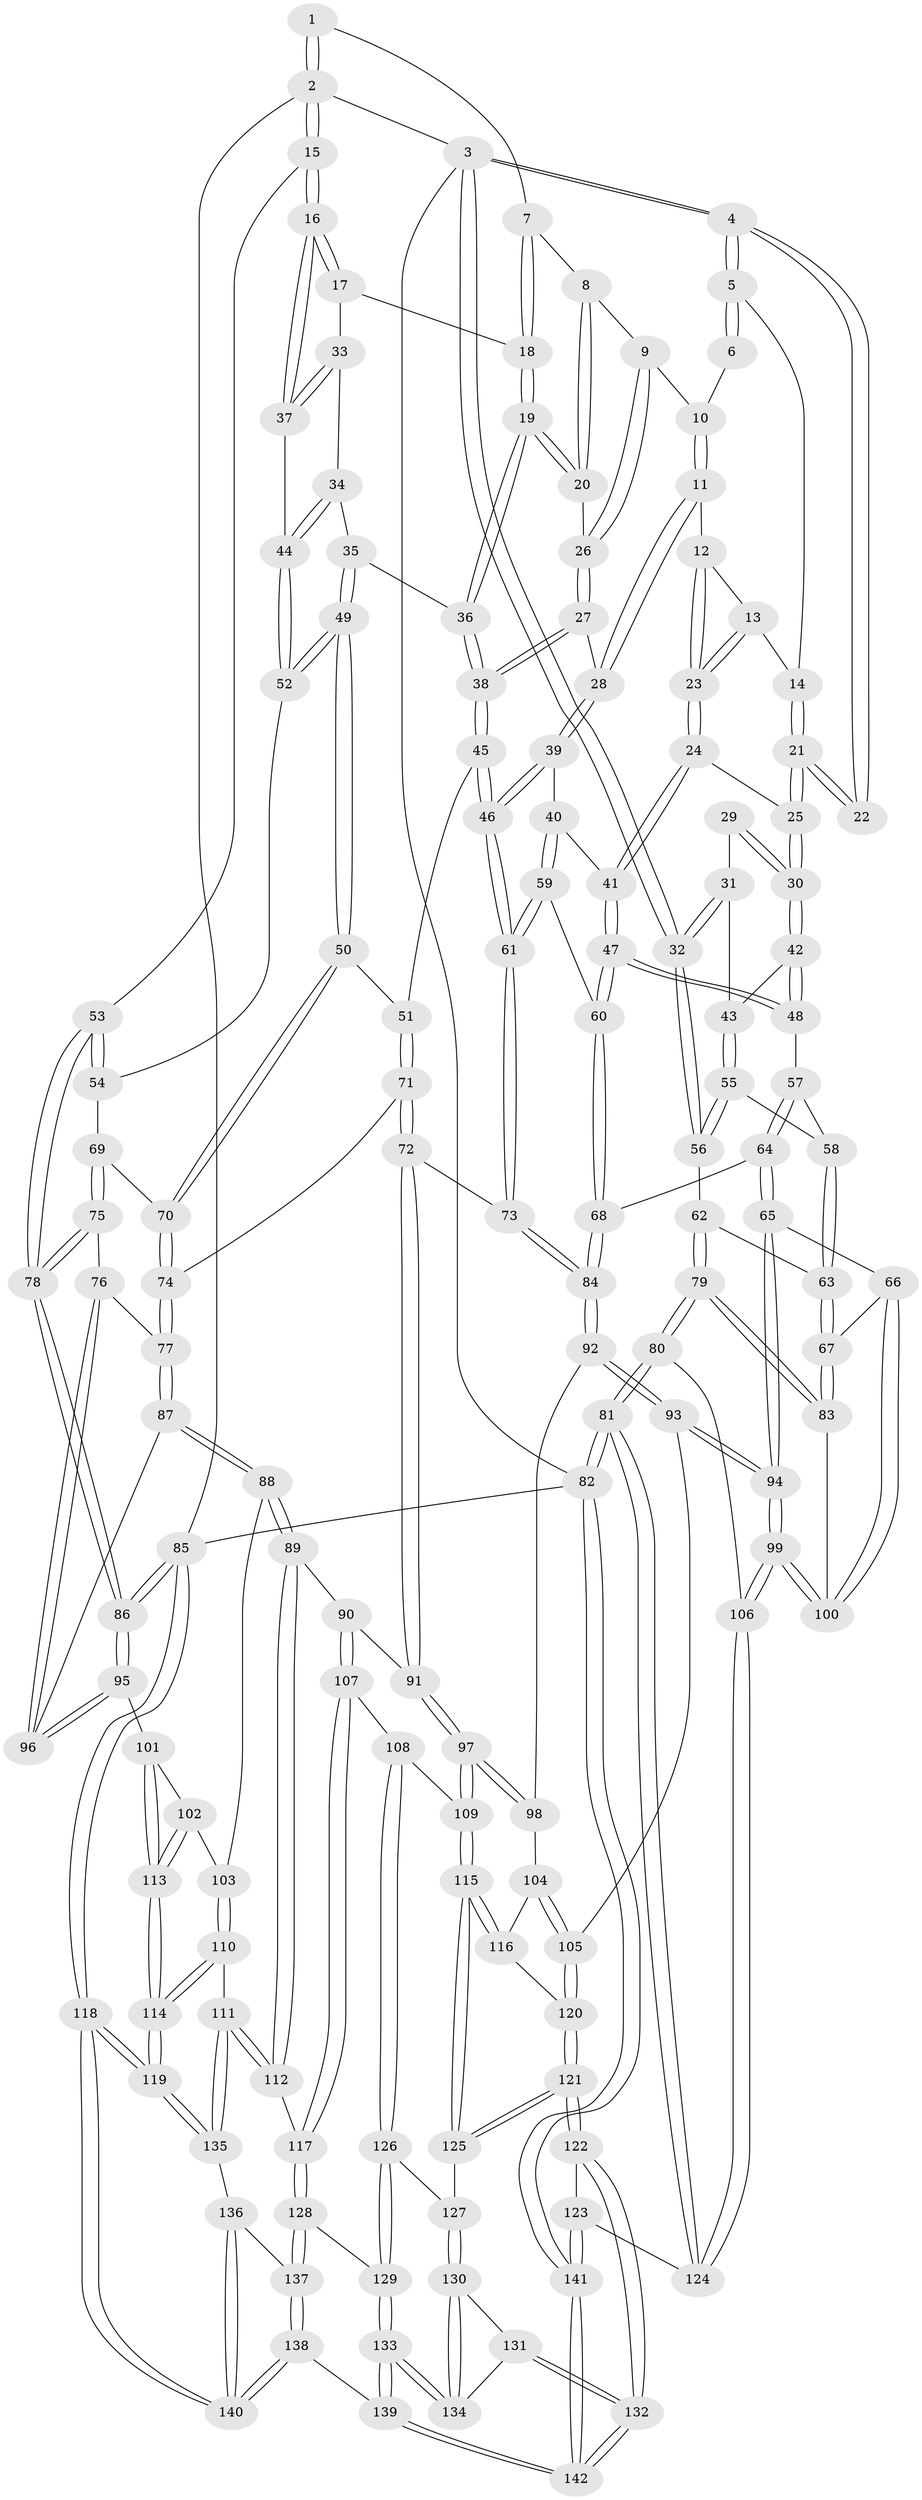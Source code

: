 // Generated by graph-tools (version 1.1) at 2025/27/03/15/25 16:27:57]
// undirected, 142 vertices, 352 edges
graph export_dot {
graph [start="1"]
  node [color=gray90,style=filled];
  1 [pos="+0.8225217239604042+0"];
  2 [pos="+1+0"];
  3 [pos="+0+0"];
  4 [pos="+0+0"];
  5 [pos="+0.36094694294190033+0"];
  6 [pos="+0.5115686094970949+0"];
  7 [pos="+0.818818227282272+0"];
  8 [pos="+0.7457596346025243+0"];
  9 [pos="+0.6415187140252403+0.07351580754974738"];
  10 [pos="+0.5481972392136815+0"];
  11 [pos="+0.5375058139871209+0.15191322272463662"];
  12 [pos="+0.5364897338276604+0.15158101460237003"];
  13 [pos="+0.3808202884242584+0"];
  14 [pos="+0.36449210255397807+0"];
  15 [pos="+1+0.19428243342107382"];
  16 [pos="+1+0.19252761144182162"];
  17 [pos="+0.8744270982154821+0.0705759143117491"];
  18 [pos="+0.8737090293307881+0.06978801923215626"];
  19 [pos="+0.7397061890577526+0.14909199939136314"];
  20 [pos="+0.7385757955350593+0.14837702745479828"];
  21 [pos="+0.24590692323989236+0.1241006278869204"];
  22 [pos="+0.1516915142104369+0.025226148295759265"];
  23 [pos="+0.3561566086458611+0.16480359864149097"];
  24 [pos="+0.3414927246554856+0.18489408191579249"];
  25 [pos="+0.2723663686420848+0.19277303897095338"];
  26 [pos="+0.6387827793086864+0.13898943218299475"];
  27 [pos="+0.58840214202268+0.17054975537704542"];
  28 [pos="+0.5627558543972275+0.174568495443938"];
  29 [pos="+0.17503901469517688+0.1320894563302777"];
  30 [pos="+0.2686471208104041+0.1953881357093965"];
  31 [pos="+0.10562127112486283+0.19262805550035872"];
  32 [pos="+0+0"];
  33 [pos="+0.8774410334621405+0.1522871631412068"];
  34 [pos="+0.8497317549118051+0.21448579425117875"];
  35 [pos="+0.7967631928445118+0.2297115937862358"];
  36 [pos="+0.7768311221022021+0.2229907995908944"];
  37 [pos="+1+0.21656499527508663"];
  38 [pos="+0.6946630359782918+0.30428586832714016"];
  39 [pos="+0.5107099817353975+0.2992121464129684"];
  40 [pos="+0.47566519228201243+0.2999599838371836"];
  41 [pos="+0.39509595424829347+0.27429779285829353"];
  42 [pos="+0.1913862631868632+0.26936089382587886"];
  43 [pos="+0.16399147447131998+0.26962461727551634"];
  44 [pos="+0.9309512321544451+0.25034483332149576"];
  45 [pos="+0.6886004625681955+0.33000569861635387"];
  46 [pos="+0.5704702899701327+0.38257882693441353"];
  47 [pos="+0.2977284606647843+0.4056732653941753"];
  48 [pos="+0.2665423116644585+0.37389339855324955"];
  49 [pos="+0.8550187414613635+0.3831700539345572"];
  50 [pos="+0.8386980534095987+0.4118997050560607"];
  51 [pos="+0.7657391179378299+0.4008090387692033"];
  52 [pos="+0.8651530731063612+0.3767868140376632"];
  53 [pos="+1+0.31963474341711345"];
  54 [pos="+0.9964274922024954+0.3613589699525649"];
  55 [pos="+0.14758655609567436+0.28450106360487704"];
  56 [pos="+0+0.26171566452046496"];
  57 [pos="+0.17336742400503322+0.40444164071247896"];
  58 [pos="+0.10262843477181591+0.3615282047961511"];
  59 [pos="+0.37370569139565707+0.4685267260663685"];
  60 [pos="+0.31458044527397305+0.47334202143944076"];
  61 [pos="+0.5567679750288992+0.5057843776701337"];
  62 [pos="+0+0.28038810519730817"];
  63 [pos="+0.09066163827691254+0.37532572359926575"];
  64 [pos="+0.1627686156770477+0.534920861563511"];
  65 [pos="+0.11810828833404802+0.5457855700986093"];
  66 [pos="+0.09866041188659345+0.5457352551255479"];
  67 [pos="+0.0824931496207605+0.5421392152080566"];
  68 [pos="+0.2855804813592161+0.5175570215921895"];
  69 [pos="+0.9072945142181508+0.48807032427119074"];
  70 [pos="+0.8546391080701337+0.45825792535091964"];
  71 [pos="+0.6391248792460457+0.5295543834927893"];
  72 [pos="+0.588466104725101+0.5390262072868721"];
  73 [pos="+0.5623248014441901+0.5153599846088474"];
  74 [pos="+0.7843086138347968+0.5645973344547116"];
  75 [pos="+0.9874327257927514+0.5368665345158218"];
  76 [pos="+0.9322587951823684+0.6035583102232454"];
  77 [pos="+0.7979161705100917+0.6039576015878364"];
  78 [pos="+1+0.5157732973701249"];
  79 [pos="+0+0.6030994520943692"];
  80 [pos="+0+0.6148210696954363"];
  81 [pos="+0+1"];
  82 [pos="+0+1"];
  83 [pos="+0+0.5729788057022333"];
  84 [pos="+0.3472192071645769+0.6867746782657298"];
  85 [pos="+1+1"];
  86 [pos="+1+0.8088649578883647"];
  87 [pos="+0.7804863990437415+0.7180600664456654"];
  88 [pos="+0.7734785783283155+0.7311845728658048"];
  89 [pos="+0.7346205280798416+0.7421393271784152"];
  90 [pos="+0.6751234565665355+0.7344738244893015"];
  91 [pos="+0.5915245420611421+0.5695215612349923"];
  92 [pos="+0.34725641907448007+0.6955603872443199"];
  93 [pos="+0.25552930288952863+0.7657674415759569"];
  94 [pos="+0.2529445895739621+0.76680865639029"];
  95 [pos="+0.9945186859105234+0.7663210496319101"];
  96 [pos="+0.9235894940162638+0.6629478363276204"];
  97 [pos="+0.45562875130775093+0.7548856004366061"];
  98 [pos="+0.42362875716829806+0.7407923914762307"];
  99 [pos="+0.1713585064073547+0.828079001986807"];
  100 [pos="+0.14720360458740767+0.76532180364668"];
  101 [pos="+0.9882045687258229+0.7685131493108199"];
  102 [pos="+0.8472113982224349+0.7679951355930946"];
  103 [pos="+0.8056373045209431+0.7568685438247008"];
  104 [pos="+0.37177525147225593+0.8484874473610476"];
  105 [pos="+0.32861210987486855+0.8477616894145105"];
  106 [pos="+0.16634239603626075+0.834889548811559"];
  107 [pos="+0.6085412364344948+0.7898214873254482"];
  108 [pos="+0.551246593105438+0.8079716153945753"];
  109 [pos="+0.46197311798056845+0.7621932266227118"];
  110 [pos="+0.824206952956066+0.8450660563955371"];
  111 [pos="+0.7762670378859189+0.9123895453891413"];
  112 [pos="+0.7360942824016855+0.8665303538026836"];
  113 [pos="+0.9025564403285312+0.8699064786026862"];
  114 [pos="+0.8925750963930271+0.9018510028642563"];
  115 [pos="+0.41891962223663726+0.8839282488073186"];
  116 [pos="+0.3792306645406454+0.8610220784318539"];
  117 [pos="+0.6679282138127851+0.9062356220596339"];
  118 [pos="+1+1"];
  119 [pos="+0.895548760160502+0.9210256153748143"];
  120 [pos="+0.3421054318506177+0.8831651611132824"];
  121 [pos="+0.3458667721410412+0.9230223619577042"];
  122 [pos="+0.34231626297544243+0.9286026286563598"];
  123 [pos="+0.17536717120020748+0.8764691500191812"];
  124 [pos="+0.16419057477998833+0.8436386359135855"];
  125 [pos="+0.4189411026832203+0.8899483767889652"];
  126 [pos="+0.5438327967470411+0.8691382665851004"];
  127 [pos="+0.43007785206881016+0.9024692704519119"];
  128 [pos="+0.6644745849000135+0.9234805636601037"];
  129 [pos="+0.5463909699212499+0.8974595961353402"];
  130 [pos="+0.4398001769145158+0.9277916497171911"];
  131 [pos="+0.3957115533641635+0.9730825909193155"];
  132 [pos="+0.35307049811161556+1"];
  133 [pos="+0.5294036428350409+0.9869203422698141"];
  134 [pos="+0.5162927841422268+0.9793151169131363"];
  135 [pos="+0.7783228779541879+0.9202931256058119"];
  136 [pos="+0.775120719871702+0.9284555438524632"];
  137 [pos="+0.6648476751619721+0.9258304732955999"];
  138 [pos="+0.6392227761872603+1"];
  139 [pos="+0.5943246642537579+1"];
  140 [pos="+0.7301587226547984+1"];
  141 [pos="+0.20043289726450444+1"];
  142 [pos="+0.29663551592018095+1"];
  1 -- 2;
  1 -- 2;
  1 -- 7;
  2 -- 3;
  2 -- 15;
  2 -- 15;
  2 -- 85;
  3 -- 4;
  3 -- 4;
  3 -- 32;
  3 -- 32;
  3 -- 82;
  4 -- 5;
  4 -- 5;
  4 -- 22;
  4 -- 22;
  5 -- 6;
  5 -- 6;
  5 -- 14;
  6 -- 10;
  7 -- 8;
  7 -- 18;
  7 -- 18;
  8 -- 9;
  8 -- 20;
  8 -- 20;
  9 -- 10;
  9 -- 26;
  9 -- 26;
  10 -- 11;
  10 -- 11;
  11 -- 12;
  11 -- 28;
  11 -- 28;
  12 -- 13;
  12 -- 23;
  12 -- 23;
  13 -- 14;
  13 -- 23;
  13 -- 23;
  14 -- 21;
  14 -- 21;
  15 -- 16;
  15 -- 16;
  15 -- 53;
  16 -- 17;
  16 -- 17;
  16 -- 37;
  16 -- 37;
  17 -- 18;
  17 -- 33;
  18 -- 19;
  18 -- 19;
  19 -- 20;
  19 -- 20;
  19 -- 36;
  19 -- 36;
  20 -- 26;
  21 -- 22;
  21 -- 22;
  21 -- 25;
  21 -- 25;
  23 -- 24;
  23 -- 24;
  24 -- 25;
  24 -- 41;
  24 -- 41;
  25 -- 30;
  25 -- 30;
  26 -- 27;
  26 -- 27;
  27 -- 28;
  27 -- 38;
  27 -- 38;
  28 -- 39;
  28 -- 39;
  29 -- 30;
  29 -- 30;
  29 -- 31;
  30 -- 42;
  30 -- 42;
  31 -- 32;
  31 -- 32;
  31 -- 43;
  32 -- 56;
  32 -- 56;
  33 -- 34;
  33 -- 37;
  33 -- 37;
  34 -- 35;
  34 -- 44;
  34 -- 44;
  35 -- 36;
  35 -- 49;
  35 -- 49;
  36 -- 38;
  36 -- 38;
  37 -- 44;
  38 -- 45;
  38 -- 45;
  39 -- 40;
  39 -- 46;
  39 -- 46;
  40 -- 41;
  40 -- 59;
  40 -- 59;
  41 -- 47;
  41 -- 47;
  42 -- 43;
  42 -- 48;
  42 -- 48;
  43 -- 55;
  43 -- 55;
  44 -- 52;
  44 -- 52;
  45 -- 46;
  45 -- 46;
  45 -- 51;
  46 -- 61;
  46 -- 61;
  47 -- 48;
  47 -- 48;
  47 -- 60;
  47 -- 60;
  48 -- 57;
  49 -- 50;
  49 -- 50;
  49 -- 52;
  49 -- 52;
  50 -- 51;
  50 -- 70;
  50 -- 70;
  51 -- 71;
  51 -- 71;
  52 -- 54;
  53 -- 54;
  53 -- 54;
  53 -- 78;
  53 -- 78;
  54 -- 69;
  55 -- 56;
  55 -- 56;
  55 -- 58;
  56 -- 62;
  57 -- 58;
  57 -- 64;
  57 -- 64;
  58 -- 63;
  58 -- 63;
  59 -- 60;
  59 -- 61;
  59 -- 61;
  60 -- 68;
  60 -- 68;
  61 -- 73;
  61 -- 73;
  62 -- 63;
  62 -- 79;
  62 -- 79;
  63 -- 67;
  63 -- 67;
  64 -- 65;
  64 -- 65;
  64 -- 68;
  65 -- 66;
  65 -- 94;
  65 -- 94;
  66 -- 67;
  66 -- 100;
  66 -- 100;
  67 -- 83;
  67 -- 83;
  68 -- 84;
  68 -- 84;
  69 -- 70;
  69 -- 75;
  69 -- 75;
  70 -- 74;
  70 -- 74;
  71 -- 72;
  71 -- 72;
  71 -- 74;
  72 -- 73;
  72 -- 91;
  72 -- 91;
  73 -- 84;
  73 -- 84;
  74 -- 77;
  74 -- 77;
  75 -- 76;
  75 -- 78;
  75 -- 78;
  76 -- 77;
  76 -- 96;
  76 -- 96;
  77 -- 87;
  77 -- 87;
  78 -- 86;
  78 -- 86;
  79 -- 80;
  79 -- 80;
  79 -- 83;
  79 -- 83;
  80 -- 81;
  80 -- 81;
  80 -- 106;
  81 -- 82;
  81 -- 82;
  81 -- 124;
  81 -- 124;
  82 -- 141;
  82 -- 141;
  82 -- 85;
  83 -- 100;
  84 -- 92;
  84 -- 92;
  85 -- 86;
  85 -- 86;
  85 -- 118;
  85 -- 118;
  86 -- 95;
  86 -- 95;
  87 -- 88;
  87 -- 88;
  87 -- 96;
  88 -- 89;
  88 -- 89;
  88 -- 103;
  89 -- 90;
  89 -- 112;
  89 -- 112;
  90 -- 91;
  90 -- 107;
  90 -- 107;
  91 -- 97;
  91 -- 97;
  92 -- 93;
  92 -- 93;
  92 -- 98;
  93 -- 94;
  93 -- 94;
  93 -- 105;
  94 -- 99;
  94 -- 99;
  95 -- 96;
  95 -- 96;
  95 -- 101;
  97 -- 98;
  97 -- 98;
  97 -- 109;
  97 -- 109;
  98 -- 104;
  99 -- 100;
  99 -- 100;
  99 -- 106;
  99 -- 106;
  101 -- 102;
  101 -- 113;
  101 -- 113;
  102 -- 103;
  102 -- 113;
  102 -- 113;
  103 -- 110;
  103 -- 110;
  104 -- 105;
  104 -- 105;
  104 -- 116;
  105 -- 120;
  105 -- 120;
  106 -- 124;
  106 -- 124;
  107 -- 108;
  107 -- 117;
  107 -- 117;
  108 -- 109;
  108 -- 126;
  108 -- 126;
  109 -- 115;
  109 -- 115;
  110 -- 111;
  110 -- 114;
  110 -- 114;
  111 -- 112;
  111 -- 112;
  111 -- 135;
  111 -- 135;
  112 -- 117;
  113 -- 114;
  113 -- 114;
  114 -- 119;
  114 -- 119;
  115 -- 116;
  115 -- 116;
  115 -- 125;
  115 -- 125;
  116 -- 120;
  117 -- 128;
  117 -- 128;
  118 -- 119;
  118 -- 119;
  118 -- 140;
  118 -- 140;
  119 -- 135;
  119 -- 135;
  120 -- 121;
  120 -- 121;
  121 -- 122;
  121 -- 122;
  121 -- 125;
  121 -- 125;
  122 -- 123;
  122 -- 132;
  122 -- 132;
  123 -- 124;
  123 -- 141;
  123 -- 141;
  125 -- 127;
  126 -- 127;
  126 -- 129;
  126 -- 129;
  127 -- 130;
  127 -- 130;
  128 -- 129;
  128 -- 137;
  128 -- 137;
  129 -- 133;
  129 -- 133;
  130 -- 131;
  130 -- 134;
  130 -- 134;
  131 -- 132;
  131 -- 132;
  131 -- 134;
  132 -- 142;
  132 -- 142;
  133 -- 134;
  133 -- 134;
  133 -- 139;
  133 -- 139;
  135 -- 136;
  136 -- 137;
  136 -- 140;
  136 -- 140;
  137 -- 138;
  137 -- 138;
  138 -- 139;
  138 -- 140;
  138 -- 140;
  139 -- 142;
  139 -- 142;
  141 -- 142;
  141 -- 142;
}
